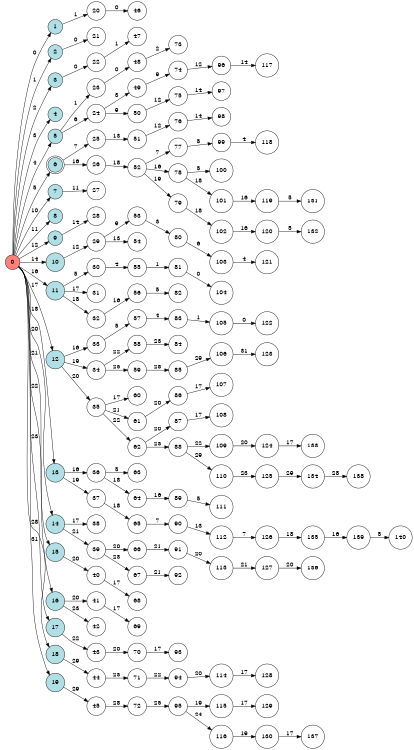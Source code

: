 digraph APTA {
__start0 [label="" shape="none"];

rankdir=LR;
size="8,5";

s0 [style="filled", color="black", fillcolor="#ff817b" shape="circle", label="0"];
s1 [style="filled", color="black", fillcolor="powderblue" shape="circle", label="1"];
s2 [style="filled", color="black", fillcolor="powderblue" shape="circle", label="2"];
s3 [style="filled", color="black", fillcolor="powderblue" shape="circle", label="3"];
s4 [style="filled", color="black", fillcolor="powderblue" shape="circle", label="4"];
s5 [style="filled", color="black", fillcolor="powderblue" shape="circle", label="5"];
s6 [style="rounded,filled", color="black", fillcolor="powderblue" shape="doublecircle", label="6"];
s7 [style="filled", color="black", fillcolor="powderblue" shape="circle", label="7"];
s8 [style="filled", color="black", fillcolor="powderblue" shape="circle", label="8"];
s9 [style="filled", color="black", fillcolor="powderblue" shape="circle", label="9"];
s10 [style="filled", color="black", fillcolor="powderblue" shape="circle", label="10"];
s11 [style="filled", color="black", fillcolor="powderblue" shape="circle", label="11"];
s12 [style="filled", color="black", fillcolor="powderblue" shape="circle", label="12"];
s13 [style="filled", color="black", fillcolor="powderblue" shape="circle", label="13"];
s14 [style="filled", color="black", fillcolor="powderblue" shape="circle", label="14"];
s15 [style="filled", color="black", fillcolor="powderblue" shape="circle", label="15"];
s16 [style="filled", color="black", fillcolor="powderblue" shape="circle", label="16"];
s17 [style="filled", color="black", fillcolor="powderblue" shape="circle", label="17"];
s18 [style="filled", color="black", fillcolor="powderblue" shape="circle", label="18"];
s19 [style="filled", color="black", fillcolor="powderblue" shape="circle", label="19"];
s20 [style="filled", color="black", fillcolor="white" shape="circle", label="20"];
s21 [style="filled", color="black", fillcolor="white" shape="circle", label="21"];
s22 [style="filled", color="black", fillcolor="white" shape="circle", label="22"];
s23 [style="filled", color="black", fillcolor="white" shape="circle", label="23"];
s24 [style="filled", color="black", fillcolor="white" shape="circle", label="24"];
s25 [style="filled", color="black", fillcolor="white" shape="circle", label="25"];
s26 [style="filled", color="black", fillcolor="white" shape="circle", label="26"];
s27 [style="filled", color="black", fillcolor="white" shape="circle", label="27"];
s28 [style="filled", color="black", fillcolor="white" shape="circle", label="28"];
s29 [style="filled", color="black", fillcolor="white" shape="circle", label="29"];
s30 [style="filled", color="black", fillcolor="white" shape="circle", label="30"];
s31 [style="filled", color="black", fillcolor="white" shape="circle", label="31"];
s32 [style="filled", color="black", fillcolor="white" shape="circle", label="32"];
s33 [style="filled", color="black", fillcolor="white" shape="circle", label="33"];
s34 [style="filled", color="black", fillcolor="white" shape="circle", label="34"];
s35 [style="filled", color="black", fillcolor="white" shape="circle", label="35"];
s36 [style="filled", color="black", fillcolor="white" shape="circle", label="36"];
s37 [style="filled", color="black", fillcolor="white" shape="circle", label="37"];
s38 [style="filled", color="black", fillcolor="white" shape="circle", label="38"];
s39 [style="filled", color="black", fillcolor="white" shape="circle", label="39"];
s40 [style="filled", color="black", fillcolor="white" shape="circle", label="40"];
s41 [style="filled", color="black", fillcolor="white" shape="circle", label="41"];
s42 [style="filled", color="black", fillcolor="white" shape="circle", label="42"];
s43 [style="filled", color="black", fillcolor="white" shape="circle", label="43"];
s44 [style="filled", color="black", fillcolor="white" shape="circle", label="44"];
s45 [style="filled", color="black", fillcolor="white" shape="circle", label="45"];
s46 [style="filled", color="black", fillcolor="white" shape="circle", label="46"];
s47 [style="filled", color="black", fillcolor="white" shape="circle", label="47"];
s48 [style="filled", color="black", fillcolor="white" shape="circle", label="48"];
s49 [style="filled", color="black", fillcolor="white" shape="circle", label="49"];
s50 [style="filled", color="black", fillcolor="white" shape="circle", label="50"];
s51 [style="filled", color="black", fillcolor="white" shape="circle", label="51"];
s52 [style="filled", color="black", fillcolor="white" shape="circle", label="52"];
s53 [style="filled", color="black", fillcolor="white" shape="circle", label="53"];
s54 [style="filled", color="black", fillcolor="white" shape="circle", label="54"];
s55 [style="filled", color="black", fillcolor="white" shape="circle", label="55"];
s56 [style="filled", color="black", fillcolor="white" shape="circle", label="56"];
s57 [style="filled", color="black", fillcolor="white" shape="circle", label="57"];
s58 [style="filled", color="black", fillcolor="white" shape="circle", label="58"];
s59 [style="filled", color="black", fillcolor="white" shape="circle", label="59"];
s60 [style="filled", color="black", fillcolor="white" shape="circle", label="60"];
s61 [style="filled", color="black", fillcolor="white" shape="circle", label="61"];
s62 [style="filled", color="black", fillcolor="white" shape="circle", label="62"];
s63 [style="filled", color="black", fillcolor="white" shape="circle", label="63"];
s64 [style="filled", color="black", fillcolor="white" shape="circle", label="64"];
s65 [style="filled", color="black", fillcolor="white" shape="circle", label="65"];
s66 [style="filled", color="black", fillcolor="white" shape="circle", label="66"];
s67 [style="filled", color="black", fillcolor="white" shape="circle", label="67"];
s68 [style="filled", color="black", fillcolor="white" shape="circle", label="68"];
s69 [style="filled", color="black", fillcolor="white" shape="circle", label="69"];
s70 [style="filled", color="black", fillcolor="white" shape="circle", label="70"];
s71 [style="filled", color="black", fillcolor="white" shape="circle", label="71"];
s72 [style="filled", color="black", fillcolor="white" shape="circle", label="72"];
s73 [style="filled", color="black", fillcolor="white" shape="circle", label="73"];
s74 [style="filled", color="black", fillcolor="white" shape="circle", label="74"];
s75 [style="filled", color="black", fillcolor="white" shape="circle", label="75"];
s76 [style="filled", color="black", fillcolor="white" shape="circle", label="76"];
s77 [style="filled", color="black", fillcolor="white" shape="circle", label="77"];
s78 [style="filled", color="black", fillcolor="white" shape="circle", label="78"];
s79 [style="filled", color="black", fillcolor="white" shape="circle", label="79"];
s80 [style="filled", color="black", fillcolor="white" shape="circle", label="80"];
s81 [style="filled", color="black", fillcolor="white" shape="circle", label="81"];
s82 [style="filled", color="black", fillcolor="white" shape="circle", label="82"];
s83 [style="filled", color="black", fillcolor="white" shape="circle", label="83"];
s84 [style="filled", color="black", fillcolor="white" shape="circle", label="84"];
s85 [style="filled", color="black", fillcolor="white" shape="circle", label="85"];
s86 [style="filled", color="black", fillcolor="white" shape="circle", label="86"];
s87 [style="filled", color="black", fillcolor="white" shape="circle", label="87"];
s88 [style="filled", color="black", fillcolor="white" shape="circle", label="88"];
s89 [style="filled", color="black", fillcolor="white" shape="circle", label="89"];
s90 [style="filled", color="black", fillcolor="white" shape="circle", label="90"];
s91 [style="filled", color="black", fillcolor="white" shape="circle", label="91"];
s92 [style="filled", color="black", fillcolor="white" shape="circle", label="92"];
s93 [style="filled", color="black", fillcolor="white" shape="circle", label="93"];
s94 [style="filled", color="black", fillcolor="white" shape="circle", label="94"];
s95 [style="filled", color="black", fillcolor="white" shape="circle", label="95"];
s96 [style="filled", color="black", fillcolor="white" shape="circle", label="96"];
s97 [style="filled", color="black", fillcolor="white" shape="circle", label="97"];
s98 [style="filled", color="black", fillcolor="white" shape="circle", label="98"];
s99 [style="filled", color="black", fillcolor="white" shape="circle", label="99"];
s100 [style="filled", color="black", fillcolor="white" shape="circle", label="100"];
s101 [style="filled", color="black", fillcolor="white" shape="circle", label="101"];
s102 [style="filled", color="black", fillcolor="white" shape="circle", label="102"];
s103 [style="filled", color="black", fillcolor="white" shape="circle", label="103"];
s104 [style="filled", color="black", fillcolor="white" shape="circle", label="104"];
s105 [style="filled", color="black", fillcolor="white" shape="circle", label="105"];
s106 [style="filled", color="black", fillcolor="white" shape="circle", label="106"];
s107 [style="filled", color="black", fillcolor="white" shape="circle", label="107"];
s108 [style="filled", color="black", fillcolor="white" shape="circle", label="108"];
s109 [style="filled", color="black", fillcolor="white" shape="circle", label="109"];
s110 [style="filled", color="black", fillcolor="white" shape="circle", label="110"];
s111 [style="filled", color="black", fillcolor="white" shape="circle", label="111"];
s112 [style="filled", color="black", fillcolor="white" shape="circle", label="112"];
s113 [style="filled", color="black", fillcolor="white" shape="circle", label="113"];
s114 [style="filled", color="black", fillcolor="white" shape="circle", label="114"];
s115 [style="filled", color="black", fillcolor="white" shape="circle", label="115"];
s116 [style="filled", color="black", fillcolor="white" shape="circle", label="116"];
s117 [style="filled", color="black", fillcolor="white" shape="circle", label="117"];
s118 [style="filled", color="black", fillcolor="white" shape="circle", label="118"];
s119 [style="filled", color="black", fillcolor="white" shape="circle", label="119"];
s120 [style="filled", color="black", fillcolor="white" shape="circle", label="120"];
s121 [style="filled", color="black", fillcolor="white" shape="circle", label="121"];
s122 [style="filled", color="black", fillcolor="white" shape="circle", label="122"];
s123 [style="filled", color="black", fillcolor="white" shape="circle", label="123"];
s124 [style="filled", color="black", fillcolor="white" shape="circle", label="124"];
s125 [style="filled", color="black", fillcolor="white" shape="circle", label="125"];
s126 [style="filled", color="black", fillcolor="white" shape="circle", label="126"];
s127 [style="filled", color="black", fillcolor="white" shape="circle", label="127"];
s128 [style="filled", color="black", fillcolor="white" shape="circle", label="128"];
s129 [style="filled", color="black", fillcolor="white" shape="circle", label="129"];
s130 [style="filled", color="black", fillcolor="white" shape="circle", label="130"];
s131 [style="filled", color="black", fillcolor="white" shape="circle", label="131"];
s132 [style="filled", color="black", fillcolor="white" shape="circle", label="132"];
s133 [style="filled", color="black", fillcolor="white" shape="circle", label="133"];
s134 [style="filled", color="black", fillcolor="white" shape="circle", label="134"];
s135 [style="filled", color="black", fillcolor="white" shape="circle", label="135"];
s136 [style="filled", color="black", fillcolor="white" shape="circle", label="136"];
s137 [style="filled", color="black", fillcolor="white" shape="circle", label="137"];
s138 [style="filled", color="black", fillcolor="white" shape="circle", label="138"];
s139 [style="filled", color="black", fillcolor="white" shape="circle", label="139"];
s140 [style="filled", color="black", fillcolor="white" shape="circle", label="140"];
s0 -> s1 [label="0"];
s0 -> s2 [label="1"];
s0 -> s3 [label="2"];
s0 -> s4 [label="3"];
s0 -> s5 [label="4"];
s0 -> s6 [label="5"];
s0 -> s7 [label="10"];
s0 -> s8 [label="11"];
s0 -> s9 [label="12"];
s0 -> s10 [label="14"];
s0 -> s11 [label="16"];
s0 -> s12 [label="17"];
s0 -> s13 [label="18"];
s0 -> s14 [label="20"];
s0 -> s15 [label="21"];
s0 -> s16 [label="22"];
s0 -> s17 [label="23"];
s0 -> s18 [label="28"];
s0 -> s19 [label="31"];
s1 -> s20 [label="1"];
s2 -> s21 [label="0"];
s3 -> s22 [label="0"];
s5 -> s23 [label="1"];
s5 -> s24 [label="6"];
s6 -> s25 [label="7"];
s6 -> s26 [label="16"];
s7 -> s27 [label="11"];
s9 -> s28 [label="14"];
s10 -> s29 [label="12"];
s11 -> s30 [label="5"];
s11 -> s31 [label="17"];
s11 -> s32 [label="18"];
s12 -> s33 [label="16"];
s12 -> s34 [label="19"];
s12 -> s35 [label="20"];
s13 -> s36 [label="16"];
s13 -> s37 [label="19"];
s14 -> s38 [label="17"];
s14 -> s39 [label="21"];
s15 -> s40 [label="20"];
s16 -> s41 [label="20"];
s16 -> s42 [label="23"];
s17 -> s43 [label="22"];
s18 -> s44 [label="29"];
s19 -> s45 [label="29"];
s20 -> s46 [label="0"];
s22 -> s47 [label="1"];
s23 -> s48 [label="0"];
s24 -> s49 [label="3"];
s24 -> s50 [label="9"];
s25 -> s51 [label="13"];
s26 -> s52 [label="18"];
s29 -> s53 [label="9"];
s29 -> s54 [label="13"];
s30 -> s55 [label="4"];
s32 -> s56 [label="16"];
s33 -> s57 [label="5"];
s34 -> s58 [label="22"];
s34 -> s59 [label="25"];
s35 -> s60 [label="17"];
s35 -> s61 [label="21"];
s35 -> s62 [label="22"];
s36 -> s63 [label="5"];
s36 -> s64 [label="18"];
s37 -> s65 [label="18"];
s39 -> s66 [label="20"];
s39 -> s67 [label="23"];
s40 -> s68 [label="17"];
s41 -> s69 [label="17"];
s43 -> s70 [label="20"];
s44 -> s71 [label="23"];
s45 -> s72 [label="28"];
s48 -> s73 [label="2"];
s49 -> s74 [label="9"];
s50 -> s75 [label="12"];
s51 -> s76 [label="12"];
s52 -> s77 [label="7"];
s52 -> s78 [label="16"];
s52 -> s79 [label="19"];
s53 -> s80 [label="3"];
s55 -> s81 [label="1"];
s56 -> s82 [label="5"];
s57 -> s83 [label="4"];
s58 -> s84 [label="23"];
s59 -> s85 [label="28"];
s61 -> s86 [label="20"];
s62 -> s87 [label="20"];
s62 -> s88 [label="23"];
s64 -> s89 [label="16"];
s65 -> s90 [label="7"];
s66 -> s91 [label="21"];
s67 -> s92 [label="21"];
s70 -> s93 [label="17"];
s71 -> s94 [label="22"];
s72 -> s95 [label="25"];
s74 -> s96 [label="12"];
s75 -> s97 [label="14"];
s76 -> s98 [label="14"];
s77 -> s99 [label="5"];
s78 -> s100 [label="5"];
s78 -> s101 [label="18"];
s79 -> s102 [label="18"];
s80 -> s103 [label="6"];
s81 -> s104 [label="0"];
s83 -> s105 [label="1"];
s85 -> s106 [label="29"];
s86 -> s107 [label="17"];
s87 -> s108 [label="17"];
s88 -> s109 [label="22"];
s88 -> s110 [label="29"];
s89 -> s111 [label="5"];
s90 -> s112 [label="13"];
s91 -> s113 [label="20"];
s94 -> s114 [label="20"];
s95 -> s115 [label="19"];
s95 -> s116 [label="24"];
s96 -> s117 [label="14"];
s99 -> s118 [label="4"];
s101 -> s119 [label="16"];
s102 -> s120 [label="16"];
s103 -> s121 [label="4"];
s105 -> s122 [label="0"];
s106 -> s123 [label="31"];
s109 -> s124 [label="20"];
s110 -> s125 [label="23"];
s112 -> s126 [label="7"];
s113 -> s127 [label="21"];
s114 -> s128 [label="17"];
s115 -> s129 [label="17"];
s116 -> s130 [label="19"];
s119 -> s131 [label="5"];
s120 -> s132 [label="5"];
s124 -> s133 [label="17"];
s125 -> s134 [label="29"];
s126 -> s135 [label="18"];
s127 -> s136 [label="20"];
s130 -> s137 [label="17"];
s134 -> s138 [label="28"];
s135 -> s139 [label="16"];
s139 -> s140 [label="5"];

}
